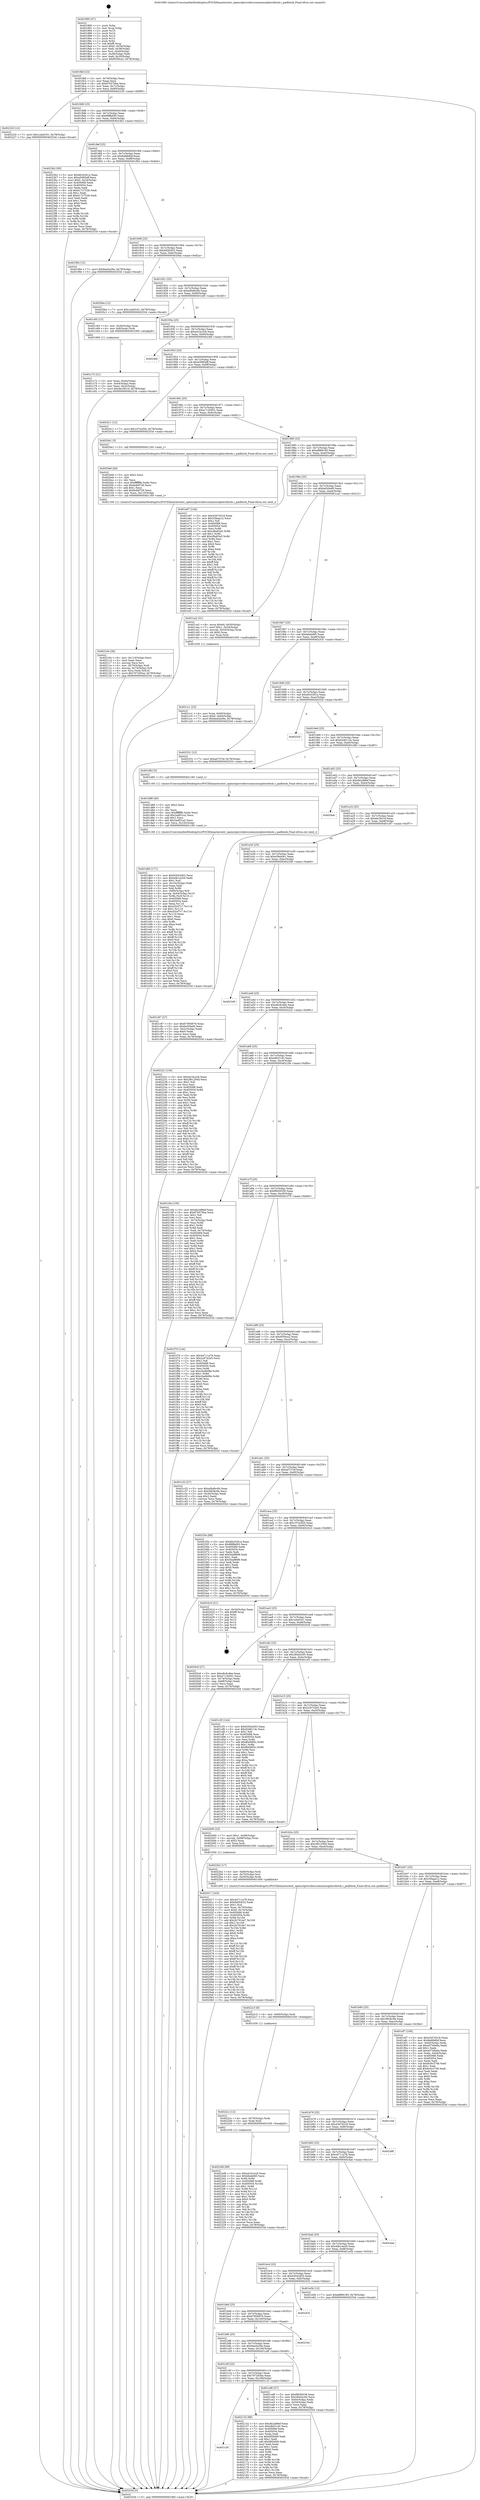 digraph "0x401890" {
  label = "0x401890 (/mnt/c/Users/mathe/Desktop/tcc/POCII/binaries/extr_opensslproviderscommonciphersblock.c_padblock_Final-ollvm.out::main(0))"
  labelloc = "t"
  node[shape=record]

  Entry [label="",width=0.3,height=0.3,shape=circle,fillcolor=black,style=filled]
  "0x4018bf" [label="{
     0x4018bf [23]\l
     | [instrs]\l
     &nbsp;&nbsp;0x4018bf \<+3\>: mov -0x78(%rbp),%eax\l
     &nbsp;&nbsp;0x4018c2 \<+2\>: mov %eax,%ecx\l
     &nbsp;&nbsp;0x4018c4 \<+6\>: sub $0x87b576ba,%ecx\l
     &nbsp;&nbsp;0x4018ca \<+3\>: mov %eax,-0x7c(%rbp)\l
     &nbsp;&nbsp;0x4018cd \<+3\>: mov %ecx,-0x80(%rbp)\l
     &nbsp;&nbsp;0x4018d0 \<+6\>: je 0000000000402220 \<main+0x990\>\l
  }"]
  "0x402220" [label="{
     0x402220 [12]\l
     | [instrs]\l
     &nbsp;&nbsp;0x402220 \<+7\>: movl $0x1a4ef161,-0x78(%rbp)\l
     &nbsp;&nbsp;0x402227 \<+5\>: jmp 000000000040253d \<main+0xcad\>\l
  }"]
  "0x4018d6" [label="{
     0x4018d6 [25]\l
     | [instrs]\l
     &nbsp;&nbsp;0x4018d6 \<+5\>: jmp 00000000004018db \<main+0x4b\>\l
     &nbsp;&nbsp;0x4018db \<+3\>: mov -0x7c(%rbp),%eax\l
     &nbsp;&nbsp;0x4018de \<+5\>: sub $0x88ffa693,%eax\l
     &nbsp;&nbsp;0x4018e3 \<+6\>: mov %eax,-0x84(%rbp)\l
     &nbsp;&nbsp;0x4018e9 \<+6\>: je 00000000004023b2 \<main+0xb22\>\l
  }"]
  Exit [label="",width=0.3,height=0.3,shape=circle,fillcolor=black,style=filled,peripheries=2]
  "0x4023b2" [label="{
     0x4023b2 [95]\l
     | [instrs]\l
     &nbsp;&nbsp;0x4023b2 \<+5\>: mov $0xd0c0281a,%eax\l
     &nbsp;&nbsp;0x4023b7 \<+5\>: mov $0xa5685eff,%ecx\l
     &nbsp;&nbsp;0x4023bc \<+7\>: movl $0x0,-0x34(%rbp)\l
     &nbsp;&nbsp;0x4023c3 \<+7\>: mov 0x405068,%edx\l
     &nbsp;&nbsp;0x4023ca \<+7\>: mov 0x405054,%esi\l
     &nbsp;&nbsp;0x4023d1 \<+2\>: mov %edx,%edi\l
     &nbsp;&nbsp;0x4023d3 \<+6\>: sub $0xb172752b,%edi\l
     &nbsp;&nbsp;0x4023d9 \<+3\>: sub $0x1,%edi\l
     &nbsp;&nbsp;0x4023dc \<+6\>: add $0xb172752b,%edi\l
     &nbsp;&nbsp;0x4023e2 \<+3\>: imul %edi,%edx\l
     &nbsp;&nbsp;0x4023e5 \<+3\>: and $0x1,%edx\l
     &nbsp;&nbsp;0x4023e8 \<+3\>: cmp $0x0,%edx\l
     &nbsp;&nbsp;0x4023eb \<+4\>: sete %r8b\l
     &nbsp;&nbsp;0x4023ef \<+3\>: cmp $0xa,%esi\l
     &nbsp;&nbsp;0x4023f2 \<+4\>: setl %r9b\l
     &nbsp;&nbsp;0x4023f6 \<+3\>: mov %r8b,%r10b\l
     &nbsp;&nbsp;0x4023f9 \<+3\>: and %r9b,%r10b\l
     &nbsp;&nbsp;0x4023fc \<+3\>: xor %r9b,%r8b\l
     &nbsp;&nbsp;0x4023ff \<+3\>: or %r8b,%r10b\l
     &nbsp;&nbsp;0x402402 \<+4\>: test $0x1,%r10b\l
     &nbsp;&nbsp;0x402406 \<+3\>: cmovne %ecx,%eax\l
     &nbsp;&nbsp;0x402409 \<+3\>: mov %eax,-0x78(%rbp)\l
     &nbsp;&nbsp;0x40240c \<+5\>: jmp 000000000040253d \<main+0xcad\>\l
  }"]
  "0x4018ef" [label="{
     0x4018ef [25]\l
     | [instrs]\l
     &nbsp;&nbsp;0x4018ef \<+5\>: jmp 00000000004018f4 \<main+0x64\>\l
     &nbsp;&nbsp;0x4018f4 \<+3\>: mov -0x7c(%rbp),%eax\l
     &nbsp;&nbsp;0x4018f7 \<+5\>: sub $0x8afdb6bf,%eax\l
     &nbsp;&nbsp;0x4018fc \<+6\>: mov %eax,-0x88(%rbp)\l
     &nbsp;&nbsp;0x401902 \<+6\>: je 0000000000401f64 \<main+0x6d4\>\l
  }"]
  "0x4022d8" [label="{
     0x4022d8 [89]\l
     | [instrs]\l
     &nbsp;&nbsp;0x4022d8 \<+5\>: mov $0xa41bc2c8,%eax\l
     &nbsp;&nbsp;0x4022dd \<+5\>: mov $0xbfa4efd5,%ecx\l
     &nbsp;&nbsp;0x4022e2 \<+3\>: xor %r8d,%r8d\l
     &nbsp;&nbsp;0x4022e5 \<+8\>: mov 0x405068,%r9d\l
     &nbsp;&nbsp;0x4022ed \<+8\>: mov 0x405054,%r10d\l
     &nbsp;&nbsp;0x4022f5 \<+4\>: sub $0x1,%r8d\l
     &nbsp;&nbsp;0x4022f9 \<+3\>: mov %r9d,%r11d\l
     &nbsp;&nbsp;0x4022fc \<+3\>: add %r8d,%r11d\l
     &nbsp;&nbsp;0x4022ff \<+4\>: imul %r11d,%r9d\l
     &nbsp;&nbsp;0x402303 \<+4\>: and $0x1,%r9d\l
     &nbsp;&nbsp;0x402307 \<+4\>: cmp $0x0,%r9d\l
     &nbsp;&nbsp;0x40230b \<+3\>: sete %bl\l
     &nbsp;&nbsp;0x40230e \<+4\>: cmp $0xa,%r10d\l
     &nbsp;&nbsp;0x402312 \<+4\>: setl %r14b\l
     &nbsp;&nbsp;0x402316 \<+3\>: mov %bl,%r15b\l
     &nbsp;&nbsp;0x402319 \<+3\>: and %r14b,%r15b\l
     &nbsp;&nbsp;0x40231c \<+3\>: xor %r14b,%bl\l
     &nbsp;&nbsp;0x40231f \<+3\>: or %bl,%r15b\l
     &nbsp;&nbsp;0x402322 \<+4\>: test $0x1,%r15b\l
     &nbsp;&nbsp;0x402326 \<+3\>: cmovne %ecx,%eax\l
     &nbsp;&nbsp;0x402329 \<+3\>: mov %eax,-0x78(%rbp)\l
     &nbsp;&nbsp;0x40232c \<+5\>: jmp 000000000040253d \<main+0xcad\>\l
  }"]
  "0x401f64" [label="{
     0x401f64 [12]\l
     | [instrs]\l
     &nbsp;&nbsp;0x401f64 \<+7\>: movl $0x6ea5a29e,-0x78(%rbp)\l
     &nbsp;&nbsp;0x401f6b \<+5\>: jmp 000000000040253d \<main+0xcad\>\l
  }"]
  "0x401908" [label="{
     0x401908 [25]\l
     | [instrs]\l
     &nbsp;&nbsp;0x401908 \<+5\>: jmp 000000000040190d \<main+0x7d\>\l
     &nbsp;&nbsp;0x40190d \<+3\>: mov -0x7c(%rbp),%eax\l
     &nbsp;&nbsp;0x401910 \<+5\>: sub $0x9d2fc632,%eax\l
     &nbsp;&nbsp;0x401915 \<+6\>: mov %eax,-0x8c(%rbp)\l
     &nbsp;&nbsp;0x40191b \<+6\>: je 00000000004020ba \<main+0x82a\>\l
  }"]
  "0x4022cc" [label="{
     0x4022cc [12]\l
     | [instrs]\l
     &nbsp;&nbsp;0x4022cc \<+4\>: mov -0x70(%rbp),%rdx\l
     &nbsp;&nbsp;0x4022d0 \<+3\>: mov %rdx,%rdi\l
     &nbsp;&nbsp;0x4022d3 \<+5\>: call 0000000000401030 \<free@plt\>\l
     | [calls]\l
     &nbsp;&nbsp;0x401030 \{1\} (unknown)\l
  }"]
  "0x4020ba" [label="{
     0x4020ba [12]\l
     | [instrs]\l
     &nbsp;&nbsp;0x4020ba \<+7\>: movl $0x1a4ef161,-0x78(%rbp)\l
     &nbsp;&nbsp;0x4020c1 \<+5\>: jmp 000000000040253d \<main+0xcad\>\l
  }"]
  "0x401921" [label="{
     0x401921 [25]\l
     | [instrs]\l
     &nbsp;&nbsp;0x401921 \<+5\>: jmp 0000000000401926 \<main+0x96\>\l
     &nbsp;&nbsp;0x401926 \<+3\>: mov -0x7c(%rbp),%eax\l
     &nbsp;&nbsp;0x401929 \<+5\>: sub $0xa0bdbc0b,%eax\l
     &nbsp;&nbsp;0x40192e \<+6\>: mov %eax,-0x90(%rbp)\l
     &nbsp;&nbsp;0x401934 \<+6\>: je 0000000000401c65 \<main+0x3d5\>\l
  }"]
  "0x4022c3" [label="{
     0x4022c3 [9]\l
     | [instrs]\l
     &nbsp;&nbsp;0x4022c3 \<+4\>: mov -0x60(%rbp),%rdi\l
     &nbsp;&nbsp;0x4022c7 \<+5\>: call 0000000000401030 \<free@plt\>\l
     | [calls]\l
     &nbsp;&nbsp;0x401030 \{1\} (unknown)\l
  }"]
  "0x401c65" [label="{
     0x401c65 [13]\l
     | [instrs]\l
     &nbsp;&nbsp;0x401c65 \<+4\>: mov -0x40(%rbp),%rax\l
     &nbsp;&nbsp;0x401c69 \<+4\>: mov 0x8(%rax),%rdi\l
     &nbsp;&nbsp;0x401c6d \<+5\>: call 0000000000401060 \<atoi@plt\>\l
     | [calls]\l
     &nbsp;&nbsp;0x401060 \{1\} (unknown)\l
  }"]
  "0x40193a" [label="{
     0x40193a [25]\l
     | [instrs]\l
     &nbsp;&nbsp;0x40193a \<+5\>: jmp 000000000040193f \<main+0xaf\>\l
     &nbsp;&nbsp;0x40193f \<+3\>: mov -0x7c(%rbp),%eax\l
     &nbsp;&nbsp;0x401942 \<+5\>: sub $0xa41bc2c8,%eax\l
     &nbsp;&nbsp;0x401947 \<+6\>: mov %eax,-0x94(%rbp)\l
     &nbsp;&nbsp;0x40194d \<+6\>: je 00000000004024fd \<main+0xc6d\>\l
  }"]
  "0x401c28" [label="{
     0x401c28\l
  }", style=dashed]
  "0x4024fd" [label="{
     0x4024fd\l
  }", style=dashed]
  "0x401953" [label="{
     0x401953 [25]\l
     | [instrs]\l
     &nbsp;&nbsp;0x401953 \<+5\>: jmp 0000000000401958 \<main+0xc8\>\l
     &nbsp;&nbsp;0x401958 \<+3\>: mov -0x7c(%rbp),%eax\l
     &nbsp;&nbsp;0x40195b \<+5\>: sub $0xa5685eff,%eax\l
     &nbsp;&nbsp;0x401960 \<+6\>: mov %eax,-0x98(%rbp)\l
     &nbsp;&nbsp;0x401966 \<+6\>: je 0000000000402411 \<main+0xb81\>\l
  }"]
  "0x402132" [label="{
     0x402132 [88]\l
     | [instrs]\l
     &nbsp;&nbsp;0x402132 \<+5\>: mov $0xdb2a88ef,%eax\l
     &nbsp;&nbsp;0x402137 \<+5\>: mov $0xe8d31cfc,%ecx\l
     &nbsp;&nbsp;0x40213c \<+7\>: mov 0x405068,%edx\l
     &nbsp;&nbsp;0x402143 \<+7\>: mov 0x405054,%esi\l
     &nbsp;&nbsp;0x40214a \<+2\>: mov %edx,%edi\l
     &nbsp;&nbsp;0x40214c \<+6\>: sub $0x685bf49,%edi\l
     &nbsp;&nbsp;0x402152 \<+3\>: sub $0x1,%edi\l
     &nbsp;&nbsp;0x402155 \<+6\>: add $0x685bf49,%edi\l
     &nbsp;&nbsp;0x40215b \<+3\>: imul %edi,%edx\l
     &nbsp;&nbsp;0x40215e \<+3\>: and $0x1,%edx\l
     &nbsp;&nbsp;0x402161 \<+3\>: cmp $0x0,%edx\l
     &nbsp;&nbsp;0x402164 \<+4\>: sete %r8b\l
     &nbsp;&nbsp;0x402168 \<+3\>: cmp $0xa,%esi\l
     &nbsp;&nbsp;0x40216b \<+4\>: setl %r9b\l
     &nbsp;&nbsp;0x40216f \<+3\>: mov %r8b,%r10b\l
     &nbsp;&nbsp;0x402172 \<+3\>: and %r9b,%r10b\l
     &nbsp;&nbsp;0x402175 \<+3\>: xor %r9b,%r8b\l
     &nbsp;&nbsp;0x402178 \<+3\>: or %r8b,%r10b\l
     &nbsp;&nbsp;0x40217b \<+4\>: test $0x1,%r10b\l
     &nbsp;&nbsp;0x40217f \<+3\>: cmovne %ecx,%eax\l
     &nbsp;&nbsp;0x402182 \<+3\>: mov %eax,-0x78(%rbp)\l
     &nbsp;&nbsp;0x402185 \<+5\>: jmp 000000000040253d \<main+0xcad\>\l
  }"]
  "0x402411" [label="{
     0x402411 [12]\l
     | [instrs]\l
     &nbsp;&nbsp;0x402411 \<+7\>: movl $0x107a2f2b,-0x78(%rbp)\l
     &nbsp;&nbsp;0x402418 \<+5\>: jmp 000000000040253d \<main+0xcad\>\l
  }"]
  "0x40196c" [label="{
     0x40196c [25]\l
     | [instrs]\l
     &nbsp;&nbsp;0x40196c \<+5\>: jmp 0000000000401971 \<main+0xe1\>\l
     &nbsp;&nbsp;0x401971 \<+3\>: mov -0x7c(%rbp),%eax\l
     &nbsp;&nbsp;0x401974 \<+5\>: sub $0xa712b501,%eax\l
     &nbsp;&nbsp;0x401979 \<+6\>: mov %eax,-0x9c(%rbp)\l
     &nbsp;&nbsp;0x40197f \<+6\>: je 00000000004020e1 \<main+0x851\>\l
  }"]
  "0x40210e" [label="{
     0x40210e [36]\l
     | [instrs]\l
     &nbsp;&nbsp;0x40210e \<+6\>: mov -0x110(%rbp),%ecx\l
     &nbsp;&nbsp;0x402114 \<+3\>: imul %eax,%ecx\l
     &nbsp;&nbsp;0x402117 \<+3\>: movslq %ecx,%rsi\l
     &nbsp;&nbsp;0x40211a \<+4\>: mov -0x70(%rbp),%rdi\l
     &nbsp;&nbsp;0x40211e \<+4\>: movslq -0x74(%rbp),%r8\l
     &nbsp;&nbsp;0x402122 \<+4\>: mov %rsi,(%rdi,%r8,8)\l
     &nbsp;&nbsp;0x402126 \<+7\>: movl $0x707293ee,-0x78(%rbp)\l
     &nbsp;&nbsp;0x40212d \<+5\>: jmp 000000000040253d \<main+0xcad\>\l
  }"]
  "0x4020e1" [label="{
     0x4020e1 [5]\l
     | [instrs]\l
     &nbsp;&nbsp;0x4020e1 \<+5\>: call 0000000000401160 \<next_i\>\l
     | [calls]\l
     &nbsp;&nbsp;0x401160 \{1\} (/mnt/c/Users/mathe/Desktop/tcc/POCII/binaries/extr_opensslproviderscommonciphersblock.c_padblock_Final-ollvm.out::next_i)\l
  }"]
  "0x401985" [label="{
     0x401985 [25]\l
     | [instrs]\l
     &nbsp;&nbsp;0x401985 \<+5\>: jmp 000000000040198a \<main+0xfa\>\l
     &nbsp;&nbsp;0x40198a \<+3\>: mov -0x7c(%rbp),%eax\l
     &nbsp;&nbsp;0x40198d \<+5\>: sub $0xaf889185,%eax\l
     &nbsp;&nbsp;0x401992 \<+6\>: mov %eax,-0xa0(%rbp)\l
     &nbsp;&nbsp;0x401998 \<+6\>: je 0000000000401e67 \<main+0x5d7\>\l
  }"]
  "0x4020e6" [label="{
     0x4020e6 [40]\l
     | [instrs]\l
     &nbsp;&nbsp;0x4020e6 \<+5\>: mov $0x2,%ecx\l
     &nbsp;&nbsp;0x4020eb \<+1\>: cltd\l
     &nbsp;&nbsp;0x4020ec \<+2\>: idiv %ecx\l
     &nbsp;&nbsp;0x4020ee \<+6\>: imul $0xfffffffe,%edx,%ecx\l
     &nbsp;&nbsp;0x4020f4 \<+6\>: sub $0xfa4bf726,%ecx\l
     &nbsp;&nbsp;0x4020fa \<+3\>: add $0x1,%ecx\l
     &nbsp;&nbsp;0x4020fd \<+6\>: add $0xfa4bf726,%ecx\l
     &nbsp;&nbsp;0x402103 \<+6\>: mov %ecx,-0x110(%rbp)\l
     &nbsp;&nbsp;0x402109 \<+5\>: call 0000000000401160 \<next_i\>\l
     | [calls]\l
     &nbsp;&nbsp;0x401160 \{1\} (/mnt/c/Users/mathe/Desktop/tcc/POCII/binaries/extr_opensslproviderscommonciphersblock.c_padblock_Final-ollvm.out::next_i)\l
  }"]
  "0x401e67" [label="{
     0x401e67 [144]\l
     | [instrs]\l
     &nbsp;&nbsp;0x401e67 \<+5\>: mov $0x43d7d318,%eax\l
     &nbsp;&nbsp;0x401e6c \<+5\>: mov $0x35faaa12,%ecx\l
     &nbsp;&nbsp;0x401e71 \<+2\>: mov $0x1,%dl\l
     &nbsp;&nbsp;0x401e73 \<+7\>: mov 0x405068,%esi\l
     &nbsp;&nbsp;0x401e7a \<+7\>: mov 0x405054,%edi\l
     &nbsp;&nbsp;0x401e81 \<+3\>: mov %esi,%r8d\l
     &nbsp;&nbsp;0x401e84 \<+7\>: sub $0xcf6a83a5,%r8d\l
     &nbsp;&nbsp;0x401e8b \<+4\>: sub $0x1,%r8d\l
     &nbsp;&nbsp;0x401e8f \<+7\>: add $0xcf6a83a5,%r8d\l
     &nbsp;&nbsp;0x401e96 \<+4\>: imul %r8d,%esi\l
     &nbsp;&nbsp;0x401e9a \<+3\>: and $0x1,%esi\l
     &nbsp;&nbsp;0x401e9d \<+3\>: cmp $0x0,%esi\l
     &nbsp;&nbsp;0x401ea0 \<+4\>: sete %r9b\l
     &nbsp;&nbsp;0x401ea4 \<+3\>: cmp $0xa,%edi\l
     &nbsp;&nbsp;0x401ea7 \<+4\>: setl %r10b\l
     &nbsp;&nbsp;0x401eab \<+3\>: mov %r9b,%r11b\l
     &nbsp;&nbsp;0x401eae \<+4\>: xor $0xff,%r11b\l
     &nbsp;&nbsp;0x401eb2 \<+3\>: mov %r10b,%bl\l
     &nbsp;&nbsp;0x401eb5 \<+3\>: xor $0xff,%bl\l
     &nbsp;&nbsp;0x401eb8 \<+3\>: xor $0x1,%dl\l
     &nbsp;&nbsp;0x401ebb \<+3\>: mov %r11b,%r14b\l
     &nbsp;&nbsp;0x401ebe \<+4\>: and $0xff,%r14b\l
     &nbsp;&nbsp;0x401ec2 \<+3\>: and %dl,%r9b\l
     &nbsp;&nbsp;0x401ec5 \<+3\>: mov %bl,%r15b\l
     &nbsp;&nbsp;0x401ec8 \<+4\>: and $0xff,%r15b\l
     &nbsp;&nbsp;0x401ecc \<+3\>: and %dl,%r10b\l
     &nbsp;&nbsp;0x401ecf \<+3\>: or %r9b,%r14b\l
     &nbsp;&nbsp;0x401ed2 \<+3\>: or %r10b,%r15b\l
     &nbsp;&nbsp;0x401ed5 \<+3\>: xor %r15b,%r14b\l
     &nbsp;&nbsp;0x401ed8 \<+3\>: or %bl,%r11b\l
     &nbsp;&nbsp;0x401edb \<+4\>: xor $0xff,%r11b\l
     &nbsp;&nbsp;0x401edf \<+3\>: or $0x1,%dl\l
     &nbsp;&nbsp;0x401ee2 \<+3\>: and %dl,%r11b\l
     &nbsp;&nbsp;0x401ee5 \<+3\>: or %r11b,%r14b\l
     &nbsp;&nbsp;0x401ee8 \<+4\>: test $0x1,%r14b\l
     &nbsp;&nbsp;0x401eec \<+3\>: cmovne %ecx,%eax\l
     &nbsp;&nbsp;0x401eef \<+3\>: mov %eax,-0x78(%rbp)\l
     &nbsp;&nbsp;0x401ef2 \<+5\>: jmp 000000000040253d \<main+0xcad\>\l
  }"]
  "0x40199e" [label="{
     0x40199e [25]\l
     | [instrs]\l
     &nbsp;&nbsp;0x40199e \<+5\>: jmp 00000000004019a3 \<main+0x113\>\l
     &nbsp;&nbsp;0x4019a3 \<+3\>: mov -0x7c(%rbp),%eax\l
     &nbsp;&nbsp;0x4019a6 \<+5\>: sub $0xbe504ef0,%eax\l
     &nbsp;&nbsp;0x4019ab \<+6\>: mov %eax,-0xa4(%rbp)\l
     &nbsp;&nbsp;0x4019b1 \<+6\>: je 0000000000401ca2 \<main+0x412\>\l
  }"]
  "0x402017" [label="{
     0x402017 [163]\l
     | [instrs]\l
     &nbsp;&nbsp;0x402017 \<+5\>: mov $0x44711a78,%ecx\l
     &nbsp;&nbsp;0x40201c \<+5\>: mov $0x9d2fc632,%edx\l
     &nbsp;&nbsp;0x402021 \<+3\>: mov $0x1,%sil\l
     &nbsp;&nbsp;0x402024 \<+4\>: mov %rax,-0x70(%rbp)\l
     &nbsp;&nbsp;0x402028 \<+7\>: movl $0x0,-0x74(%rbp)\l
     &nbsp;&nbsp;0x40202f \<+8\>: mov 0x405068,%r8d\l
     &nbsp;&nbsp;0x402037 \<+8\>: mov 0x405054,%r9d\l
     &nbsp;&nbsp;0x40203f \<+3\>: mov %r8d,%r10d\l
     &nbsp;&nbsp;0x402042 \<+7\>: add $0x2b791de7,%r10d\l
     &nbsp;&nbsp;0x402049 \<+4\>: sub $0x1,%r10d\l
     &nbsp;&nbsp;0x40204d \<+7\>: sub $0x2b791de7,%r10d\l
     &nbsp;&nbsp;0x402054 \<+4\>: imul %r10d,%r8d\l
     &nbsp;&nbsp;0x402058 \<+4\>: and $0x1,%r8d\l
     &nbsp;&nbsp;0x40205c \<+4\>: cmp $0x0,%r8d\l
     &nbsp;&nbsp;0x402060 \<+4\>: sete %r11b\l
     &nbsp;&nbsp;0x402064 \<+4\>: cmp $0xa,%r9d\l
     &nbsp;&nbsp;0x402068 \<+3\>: setl %bl\l
     &nbsp;&nbsp;0x40206b \<+3\>: mov %r11b,%r14b\l
     &nbsp;&nbsp;0x40206e \<+4\>: xor $0xff,%r14b\l
     &nbsp;&nbsp;0x402072 \<+3\>: mov %bl,%r15b\l
     &nbsp;&nbsp;0x402075 \<+4\>: xor $0xff,%r15b\l
     &nbsp;&nbsp;0x402079 \<+4\>: xor $0x1,%sil\l
     &nbsp;&nbsp;0x40207d \<+3\>: mov %r14b,%r12b\l
     &nbsp;&nbsp;0x402080 \<+4\>: and $0xff,%r12b\l
     &nbsp;&nbsp;0x402084 \<+3\>: and %sil,%r11b\l
     &nbsp;&nbsp;0x402087 \<+3\>: mov %r15b,%r13b\l
     &nbsp;&nbsp;0x40208a \<+4\>: and $0xff,%r13b\l
     &nbsp;&nbsp;0x40208e \<+3\>: and %sil,%bl\l
     &nbsp;&nbsp;0x402091 \<+3\>: or %r11b,%r12b\l
     &nbsp;&nbsp;0x402094 \<+3\>: or %bl,%r13b\l
     &nbsp;&nbsp;0x402097 \<+3\>: xor %r13b,%r12b\l
     &nbsp;&nbsp;0x40209a \<+3\>: or %r15b,%r14b\l
     &nbsp;&nbsp;0x40209d \<+4\>: xor $0xff,%r14b\l
     &nbsp;&nbsp;0x4020a1 \<+4\>: or $0x1,%sil\l
     &nbsp;&nbsp;0x4020a5 \<+3\>: and %sil,%r14b\l
     &nbsp;&nbsp;0x4020a8 \<+3\>: or %r14b,%r12b\l
     &nbsp;&nbsp;0x4020ab \<+4\>: test $0x1,%r12b\l
     &nbsp;&nbsp;0x4020af \<+3\>: cmovne %edx,%ecx\l
     &nbsp;&nbsp;0x4020b2 \<+3\>: mov %ecx,-0x78(%rbp)\l
     &nbsp;&nbsp;0x4020b5 \<+5\>: jmp 000000000040253d \<main+0xcad\>\l
  }"]
  "0x401ca2" [label="{
     0x401ca2 [31]\l
     | [instrs]\l
     &nbsp;&nbsp;0x401ca2 \<+8\>: movq $0x64,-0x50(%rbp)\l
     &nbsp;&nbsp;0x401caa \<+7\>: movl $0x1,-0x54(%rbp)\l
     &nbsp;&nbsp;0x401cb1 \<+4\>: movslq -0x54(%rbp),%rax\l
     &nbsp;&nbsp;0x401cb5 \<+4\>: shl $0x0,%rax\l
     &nbsp;&nbsp;0x401cb9 \<+3\>: mov %rax,%rdi\l
     &nbsp;&nbsp;0x401cbc \<+5\>: call 0000000000401050 \<malloc@plt\>\l
     | [calls]\l
     &nbsp;&nbsp;0x401050 \{1\} (unknown)\l
  }"]
  "0x4019b7" [label="{
     0x4019b7 [25]\l
     | [instrs]\l
     &nbsp;&nbsp;0x4019b7 \<+5\>: jmp 00000000004019bc \<main+0x12c\>\l
     &nbsp;&nbsp;0x4019bc \<+3\>: mov -0x7c(%rbp),%eax\l
     &nbsp;&nbsp;0x4019bf \<+5\>: sub $0xbfa4efd5,%eax\l
     &nbsp;&nbsp;0x4019c4 \<+6\>: mov %eax,-0xa8(%rbp)\l
     &nbsp;&nbsp;0x4019ca \<+6\>: je 0000000000402331 \<main+0xaa1\>\l
  }"]
  "0x401db0" [label="{
     0x401db0 [171]\l
     | [instrs]\l
     &nbsp;&nbsp;0x401db0 \<+5\>: mov $0x63042d03,%ecx\l
     &nbsp;&nbsp;0x401db5 \<+5\>: mov $0x4db1ee26,%edx\l
     &nbsp;&nbsp;0x401dba \<+3\>: mov $0x1,%sil\l
     &nbsp;&nbsp;0x401dbd \<+6\>: mov -0x10c(%rbp),%edi\l
     &nbsp;&nbsp;0x401dc3 \<+3\>: imul %eax,%edi\l
     &nbsp;&nbsp;0x401dc6 \<+3\>: mov %dil,%r8b\l
     &nbsp;&nbsp;0x401dc9 \<+4\>: mov -0x60(%rbp),%r9\l
     &nbsp;&nbsp;0x401dcd \<+4\>: movslq -0x64(%rbp),%r10\l
     &nbsp;&nbsp;0x401dd1 \<+4\>: mov %r8b,(%r9,%r10,1)\l
     &nbsp;&nbsp;0x401dd5 \<+7\>: mov 0x405068,%eax\l
     &nbsp;&nbsp;0x401ddc \<+7\>: mov 0x405054,%edi\l
     &nbsp;&nbsp;0x401de3 \<+3\>: mov %eax,%r11d\l
     &nbsp;&nbsp;0x401de6 \<+7\>: add $0xc02cf7c7,%r11d\l
     &nbsp;&nbsp;0x401ded \<+4\>: sub $0x1,%r11d\l
     &nbsp;&nbsp;0x401df1 \<+7\>: sub $0xc02cf7c7,%r11d\l
     &nbsp;&nbsp;0x401df8 \<+4\>: imul %r11d,%eax\l
     &nbsp;&nbsp;0x401dfc \<+3\>: and $0x1,%eax\l
     &nbsp;&nbsp;0x401dff \<+3\>: cmp $0x0,%eax\l
     &nbsp;&nbsp;0x401e02 \<+4\>: sete %r8b\l
     &nbsp;&nbsp;0x401e06 \<+3\>: cmp $0xa,%edi\l
     &nbsp;&nbsp;0x401e09 \<+3\>: setl %bl\l
     &nbsp;&nbsp;0x401e0c \<+3\>: mov %r8b,%r14b\l
     &nbsp;&nbsp;0x401e0f \<+4\>: xor $0xff,%r14b\l
     &nbsp;&nbsp;0x401e13 \<+3\>: mov %bl,%r15b\l
     &nbsp;&nbsp;0x401e16 \<+4\>: xor $0xff,%r15b\l
     &nbsp;&nbsp;0x401e1a \<+4\>: xor $0x0,%sil\l
     &nbsp;&nbsp;0x401e1e \<+3\>: mov %r14b,%r12b\l
     &nbsp;&nbsp;0x401e21 \<+4\>: and $0x0,%r12b\l
     &nbsp;&nbsp;0x401e25 \<+3\>: and %sil,%r8b\l
     &nbsp;&nbsp;0x401e28 \<+3\>: mov %r15b,%r13b\l
     &nbsp;&nbsp;0x401e2b \<+4\>: and $0x0,%r13b\l
     &nbsp;&nbsp;0x401e2f \<+3\>: and %sil,%bl\l
     &nbsp;&nbsp;0x401e32 \<+3\>: or %r8b,%r12b\l
     &nbsp;&nbsp;0x401e35 \<+3\>: or %bl,%r13b\l
     &nbsp;&nbsp;0x401e38 \<+3\>: xor %r13b,%r12b\l
     &nbsp;&nbsp;0x401e3b \<+3\>: or %r15b,%r14b\l
     &nbsp;&nbsp;0x401e3e \<+4\>: xor $0xff,%r14b\l
     &nbsp;&nbsp;0x401e42 \<+4\>: or $0x0,%sil\l
     &nbsp;&nbsp;0x401e46 \<+3\>: and %sil,%r14b\l
     &nbsp;&nbsp;0x401e49 \<+3\>: or %r14b,%r12b\l
     &nbsp;&nbsp;0x401e4c \<+4\>: test $0x1,%r12b\l
     &nbsp;&nbsp;0x401e50 \<+3\>: cmovne %edx,%ecx\l
     &nbsp;&nbsp;0x401e53 \<+3\>: mov %ecx,-0x78(%rbp)\l
     &nbsp;&nbsp;0x401e56 \<+5\>: jmp 000000000040253d \<main+0xcad\>\l
  }"]
  "0x402331" [label="{
     0x402331 [12]\l
     | [instrs]\l
     &nbsp;&nbsp;0x402331 \<+7\>: movl $0xad737ef,-0x78(%rbp)\l
     &nbsp;&nbsp;0x402338 \<+5\>: jmp 000000000040253d \<main+0xcad\>\l
  }"]
  "0x4019d0" [label="{
     0x4019d0 [25]\l
     | [instrs]\l
     &nbsp;&nbsp;0x4019d0 \<+5\>: jmp 00000000004019d5 \<main+0x145\>\l
     &nbsp;&nbsp;0x4019d5 \<+3\>: mov -0x7c(%rbp),%eax\l
     &nbsp;&nbsp;0x4019d8 \<+5\>: sub $0xd0c0281a,%eax\l
     &nbsp;&nbsp;0x4019dd \<+6\>: mov %eax,-0xac(%rbp)\l
     &nbsp;&nbsp;0x4019e3 \<+6\>: je 000000000040252f \<main+0xc9f\>\l
  }"]
  "0x401d88" [label="{
     0x401d88 [40]\l
     | [instrs]\l
     &nbsp;&nbsp;0x401d88 \<+5\>: mov $0x2,%ecx\l
     &nbsp;&nbsp;0x401d8d \<+1\>: cltd\l
     &nbsp;&nbsp;0x401d8e \<+2\>: idiv %ecx\l
     &nbsp;&nbsp;0x401d90 \<+6\>: imul $0xfffffffe,%edx,%ecx\l
     &nbsp;&nbsp;0x401d96 \<+6\>: sub $0x2adf31a2,%ecx\l
     &nbsp;&nbsp;0x401d9c \<+3\>: add $0x1,%ecx\l
     &nbsp;&nbsp;0x401d9f \<+6\>: add $0x2adf31a2,%ecx\l
     &nbsp;&nbsp;0x401da5 \<+6\>: mov %ecx,-0x10c(%rbp)\l
     &nbsp;&nbsp;0x401dab \<+5\>: call 0000000000401160 \<next_i\>\l
     | [calls]\l
     &nbsp;&nbsp;0x401160 \{1\} (/mnt/c/Users/mathe/Desktop/tcc/POCII/binaries/extr_opensslproviderscommonciphersblock.c_padblock_Final-ollvm.out::next_i)\l
  }"]
  "0x40252f" [label="{
     0x40252f\l
  }", style=dashed]
  "0x4019e9" [label="{
     0x4019e9 [25]\l
     | [instrs]\l
     &nbsp;&nbsp;0x4019e9 \<+5\>: jmp 00000000004019ee \<main+0x15e\>\l
     &nbsp;&nbsp;0x4019ee \<+3\>: mov -0x7c(%rbp),%eax\l
     &nbsp;&nbsp;0x4019f1 \<+5\>: sub $0xd2d8114c,%eax\l
     &nbsp;&nbsp;0x4019f6 \<+6\>: mov %eax,-0xb0(%rbp)\l
     &nbsp;&nbsp;0x4019fc \<+6\>: je 0000000000401d83 \<main+0x4f3\>\l
  }"]
  "0x401c0f" [label="{
     0x401c0f [25]\l
     | [instrs]\l
     &nbsp;&nbsp;0x401c0f \<+5\>: jmp 0000000000401c14 \<main+0x384\>\l
     &nbsp;&nbsp;0x401c14 \<+3\>: mov -0x7c(%rbp),%eax\l
     &nbsp;&nbsp;0x401c17 \<+5\>: sub $0x707293ee,%eax\l
     &nbsp;&nbsp;0x401c1c \<+6\>: mov %eax,-0x108(%rbp)\l
     &nbsp;&nbsp;0x401c22 \<+6\>: je 0000000000402132 \<main+0x8a2\>\l
  }"]
  "0x401d83" [label="{
     0x401d83 [5]\l
     | [instrs]\l
     &nbsp;&nbsp;0x401d83 \<+5\>: call 0000000000401160 \<next_i\>\l
     | [calls]\l
     &nbsp;&nbsp;0x401160 \{1\} (/mnt/c/Users/mathe/Desktop/tcc/POCII/binaries/extr_opensslproviderscommonciphersblock.c_padblock_Final-ollvm.out::next_i)\l
  }"]
  "0x401a02" [label="{
     0x401a02 [25]\l
     | [instrs]\l
     &nbsp;&nbsp;0x401a02 \<+5\>: jmp 0000000000401a07 \<main+0x177\>\l
     &nbsp;&nbsp;0x401a07 \<+3\>: mov -0x7c(%rbp),%eax\l
     &nbsp;&nbsp;0x401a0a \<+5\>: sub $0xdb2a88ef,%eax\l
     &nbsp;&nbsp;0x401a0f \<+6\>: mov %eax,-0xb4(%rbp)\l
     &nbsp;&nbsp;0x401a15 \<+6\>: je 00000000004024dc \<main+0xc4c\>\l
  }"]
  "0x401cd8" [label="{
     0x401cd8 [27]\l
     | [instrs]\l
     &nbsp;&nbsp;0x401cd8 \<+5\>: mov $0xf9b56538,%eax\l
     &nbsp;&nbsp;0x401cdd \<+5\>: mov $0x284d2c65,%ecx\l
     &nbsp;&nbsp;0x401ce2 \<+3\>: mov -0x64(%rbp),%edx\l
     &nbsp;&nbsp;0x401ce5 \<+3\>: cmp -0x54(%rbp),%edx\l
     &nbsp;&nbsp;0x401ce8 \<+3\>: cmovl %ecx,%eax\l
     &nbsp;&nbsp;0x401ceb \<+3\>: mov %eax,-0x78(%rbp)\l
     &nbsp;&nbsp;0x401cee \<+5\>: jmp 000000000040253d \<main+0xcad\>\l
  }"]
  "0x4024dc" [label="{
     0x4024dc\l
  }", style=dashed]
  "0x401a1b" [label="{
     0x401a1b [25]\l
     | [instrs]\l
     &nbsp;&nbsp;0x401a1b \<+5\>: jmp 0000000000401a20 \<main+0x190\>\l
     &nbsp;&nbsp;0x401a20 \<+3\>: mov -0x7c(%rbp),%eax\l
     &nbsp;&nbsp;0x401a23 \<+5\>: sub $0xdec561cf,%eax\l
     &nbsp;&nbsp;0x401a28 \<+6\>: mov %eax,-0xb8(%rbp)\l
     &nbsp;&nbsp;0x401a2e \<+6\>: je 0000000000401c87 \<main+0x3f7\>\l
  }"]
  "0x401bf6" [label="{
     0x401bf6 [25]\l
     | [instrs]\l
     &nbsp;&nbsp;0x401bf6 \<+5\>: jmp 0000000000401bfb \<main+0x36b\>\l
     &nbsp;&nbsp;0x401bfb \<+3\>: mov -0x7c(%rbp),%eax\l
     &nbsp;&nbsp;0x401bfe \<+5\>: sub $0x6ea5a29e,%eax\l
     &nbsp;&nbsp;0x401c03 \<+6\>: mov %eax,-0x104(%rbp)\l
     &nbsp;&nbsp;0x401c09 \<+6\>: je 0000000000401cd8 \<main+0x448\>\l
  }"]
  "0x401c87" [label="{
     0x401c87 [27]\l
     | [instrs]\l
     &nbsp;&nbsp;0x401c87 \<+5\>: mov $0x67856876,%eax\l
     &nbsp;&nbsp;0x401c8c \<+5\>: mov $0xbe504ef0,%ecx\l
     &nbsp;&nbsp;0x401c91 \<+3\>: mov -0x2c(%rbp),%edx\l
     &nbsp;&nbsp;0x401c94 \<+3\>: cmp $0x0,%edx\l
     &nbsp;&nbsp;0x401c97 \<+3\>: cmove %ecx,%eax\l
     &nbsp;&nbsp;0x401c9a \<+3\>: mov %eax,-0x78(%rbp)\l
     &nbsp;&nbsp;0x401c9d \<+5\>: jmp 000000000040253d \<main+0xcad\>\l
  }"]
  "0x401a34" [label="{
     0x401a34 [25]\l
     | [instrs]\l
     &nbsp;&nbsp;0x401a34 \<+5\>: jmp 0000000000401a39 \<main+0x1a9\>\l
     &nbsp;&nbsp;0x401a39 \<+3\>: mov -0x7c(%rbp),%eax\l
     &nbsp;&nbsp;0x401a3c \<+5\>: sub $0xe5fe40e1,%eax\l
     &nbsp;&nbsp;0x401a41 \<+6\>: mov %eax,-0xbc(%rbp)\l
     &nbsp;&nbsp;0x401a47 \<+6\>: je 0000000000402349 \<main+0xab9\>\l
  }"]
  "0x40233d" [label="{
     0x40233d\l
  }", style=dashed]
  "0x402349" [label="{
     0x402349\l
  }", style=dashed]
  "0x401a4d" [label="{
     0x401a4d [25]\l
     | [instrs]\l
     &nbsp;&nbsp;0x401a4d \<+5\>: jmp 0000000000401a52 \<main+0x1c2\>\l
     &nbsp;&nbsp;0x401a52 \<+3\>: mov -0x7c(%rbp),%eax\l
     &nbsp;&nbsp;0x401a55 \<+5\>: sub $0xe8c9c4be,%eax\l
     &nbsp;&nbsp;0x401a5a \<+6\>: mov %eax,-0xc0(%rbp)\l
     &nbsp;&nbsp;0x401a60 \<+6\>: je 000000000040222c \<main+0x99c\>\l
  }"]
  "0x401bdd" [label="{
     0x401bdd [25]\l
     | [instrs]\l
     &nbsp;&nbsp;0x401bdd \<+5\>: jmp 0000000000401be2 \<main+0x352\>\l
     &nbsp;&nbsp;0x401be2 \<+3\>: mov -0x7c(%rbp),%eax\l
     &nbsp;&nbsp;0x401be5 \<+5\>: sub $0x67856876,%eax\l
     &nbsp;&nbsp;0x401bea \<+6\>: mov %eax,-0x100(%rbp)\l
     &nbsp;&nbsp;0x401bf0 \<+6\>: je 000000000040233d \<main+0xaad\>\l
  }"]
  "0x40222c" [label="{
     0x40222c [134]\l
     | [instrs]\l
     &nbsp;&nbsp;0x40222c \<+5\>: mov $0xa41bc2c8,%eax\l
     &nbsp;&nbsp;0x402231 \<+5\>: mov $0x2f61200d,%ecx\l
     &nbsp;&nbsp;0x402236 \<+2\>: mov $0x1,%dl\l
     &nbsp;&nbsp;0x402238 \<+2\>: xor %esi,%esi\l
     &nbsp;&nbsp;0x40223a \<+7\>: mov 0x405068,%edi\l
     &nbsp;&nbsp;0x402241 \<+8\>: mov 0x405054,%r8d\l
     &nbsp;&nbsp;0x402249 \<+3\>: sub $0x1,%esi\l
     &nbsp;&nbsp;0x40224c \<+3\>: mov %edi,%r9d\l
     &nbsp;&nbsp;0x40224f \<+3\>: add %esi,%r9d\l
     &nbsp;&nbsp;0x402252 \<+4\>: imul %r9d,%edi\l
     &nbsp;&nbsp;0x402256 \<+3\>: and $0x1,%edi\l
     &nbsp;&nbsp;0x402259 \<+3\>: cmp $0x0,%edi\l
     &nbsp;&nbsp;0x40225c \<+4\>: sete %r10b\l
     &nbsp;&nbsp;0x402260 \<+4\>: cmp $0xa,%r8d\l
     &nbsp;&nbsp;0x402264 \<+4\>: setl %r11b\l
     &nbsp;&nbsp;0x402268 \<+3\>: mov %r10b,%bl\l
     &nbsp;&nbsp;0x40226b \<+3\>: xor $0xff,%bl\l
     &nbsp;&nbsp;0x40226e \<+3\>: mov %r11b,%r14b\l
     &nbsp;&nbsp;0x402271 \<+4\>: xor $0xff,%r14b\l
     &nbsp;&nbsp;0x402275 \<+3\>: xor $0x0,%dl\l
     &nbsp;&nbsp;0x402278 \<+3\>: mov %bl,%r15b\l
     &nbsp;&nbsp;0x40227b \<+4\>: and $0x0,%r15b\l
     &nbsp;&nbsp;0x40227f \<+3\>: and %dl,%r10b\l
     &nbsp;&nbsp;0x402282 \<+3\>: mov %r14b,%r12b\l
     &nbsp;&nbsp;0x402285 \<+4\>: and $0x0,%r12b\l
     &nbsp;&nbsp;0x402289 \<+3\>: and %dl,%r11b\l
     &nbsp;&nbsp;0x40228c \<+3\>: or %r10b,%r15b\l
     &nbsp;&nbsp;0x40228f \<+3\>: or %r11b,%r12b\l
     &nbsp;&nbsp;0x402292 \<+3\>: xor %r12b,%r15b\l
     &nbsp;&nbsp;0x402295 \<+3\>: or %r14b,%bl\l
     &nbsp;&nbsp;0x402298 \<+3\>: xor $0xff,%bl\l
     &nbsp;&nbsp;0x40229b \<+3\>: or $0x0,%dl\l
     &nbsp;&nbsp;0x40229e \<+2\>: and %dl,%bl\l
     &nbsp;&nbsp;0x4022a0 \<+3\>: or %bl,%r15b\l
     &nbsp;&nbsp;0x4022a3 \<+4\>: test $0x1,%r15b\l
     &nbsp;&nbsp;0x4022a7 \<+3\>: cmovne %ecx,%eax\l
     &nbsp;&nbsp;0x4022aa \<+3\>: mov %eax,-0x78(%rbp)\l
     &nbsp;&nbsp;0x4022ad \<+5\>: jmp 000000000040253d \<main+0xcad\>\l
  }"]
  "0x401a66" [label="{
     0x401a66 [25]\l
     | [instrs]\l
     &nbsp;&nbsp;0x401a66 \<+5\>: jmp 0000000000401a6b \<main+0x1db\>\l
     &nbsp;&nbsp;0x401a6b \<+3\>: mov -0x7c(%rbp),%eax\l
     &nbsp;&nbsp;0x401a6e \<+5\>: sub $0xe8d31cfc,%eax\l
     &nbsp;&nbsp;0x401a73 \<+6\>: mov %eax,-0xc4(%rbp)\l
     &nbsp;&nbsp;0x401a79 \<+6\>: je 000000000040218a \<main+0x8fa\>\l
  }"]
  "0x402432" [label="{
     0x402432\l
  }", style=dashed]
  "0x40218a" [label="{
     0x40218a [150]\l
     | [instrs]\l
     &nbsp;&nbsp;0x40218a \<+5\>: mov $0xdb2a88ef,%eax\l
     &nbsp;&nbsp;0x40218f \<+5\>: mov $0x87b576ba,%ecx\l
     &nbsp;&nbsp;0x402194 \<+2\>: mov $0x1,%dl\l
     &nbsp;&nbsp;0x402196 \<+2\>: xor %esi,%esi\l
     &nbsp;&nbsp;0x402198 \<+3\>: mov -0x74(%rbp),%edi\l
     &nbsp;&nbsp;0x40219b \<+3\>: mov %esi,%r8d\l
     &nbsp;&nbsp;0x40219e \<+4\>: sub $0x1,%r8d\l
     &nbsp;&nbsp;0x4021a2 \<+3\>: sub %r8d,%edi\l
     &nbsp;&nbsp;0x4021a5 \<+3\>: mov %edi,-0x74(%rbp)\l
     &nbsp;&nbsp;0x4021a8 \<+7\>: mov 0x405068,%edi\l
     &nbsp;&nbsp;0x4021af \<+8\>: mov 0x405054,%r8d\l
     &nbsp;&nbsp;0x4021b7 \<+3\>: sub $0x1,%esi\l
     &nbsp;&nbsp;0x4021ba \<+3\>: mov %edi,%r9d\l
     &nbsp;&nbsp;0x4021bd \<+3\>: add %esi,%r9d\l
     &nbsp;&nbsp;0x4021c0 \<+4\>: imul %r9d,%edi\l
     &nbsp;&nbsp;0x4021c4 \<+3\>: and $0x1,%edi\l
     &nbsp;&nbsp;0x4021c7 \<+3\>: cmp $0x0,%edi\l
     &nbsp;&nbsp;0x4021ca \<+4\>: sete %r10b\l
     &nbsp;&nbsp;0x4021ce \<+4\>: cmp $0xa,%r8d\l
     &nbsp;&nbsp;0x4021d2 \<+4\>: setl %r11b\l
     &nbsp;&nbsp;0x4021d6 \<+3\>: mov %r10b,%bl\l
     &nbsp;&nbsp;0x4021d9 \<+3\>: xor $0xff,%bl\l
     &nbsp;&nbsp;0x4021dc \<+3\>: mov %r11b,%r14b\l
     &nbsp;&nbsp;0x4021df \<+4\>: xor $0xff,%r14b\l
     &nbsp;&nbsp;0x4021e3 \<+3\>: xor $0x0,%dl\l
     &nbsp;&nbsp;0x4021e6 \<+3\>: mov %bl,%r15b\l
     &nbsp;&nbsp;0x4021e9 \<+4\>: and $0x0,%r15b\l
     &nbsp;&nbsp;0x4021ed \<+3\>: and %dl,%r10b\l
     &nbsp;&nbsp;0x4021f0 \<+3\>: mov %r14b,%r12b\l
     &nbsp;&nbsp;0x4021f3 \<+4\>: and $0x0,%r12b\l
     &nbsp;&nbsp;0x4021f7 \<+3\>: and %dl,%r11b\l
     &nbsp;&nbsp;0x4021fa \<+3\>: or %r10b,%r15b\l
     &nbsp;&nbsp;0x4021fd \<+3\>: or %r11b,%r12b\l
     &nbsp;&nbsp;0x402200 \<+3\>: xor %r12b,%r15b\l
     &nbsp;&nbsp;0x402203 \<+3\>: or %r14b,%bl\l
     &nbsp;&nbsp;0x402206 \<+3\>: xor $0xff,%bl\l
     &nbsp;&nbsp;0x402209 \<+3\>: or $0x0,%dl\l
     &nbsp;&nbsp;0x40220c \<+2\>: and %dl,%bl\l
     &nbsp;&nbsp;0x40220e \<+3\>: or %bl,%r15b\l
     &nbsp;&nbsp;0x402211 \<+4\>: test $0x1,%r15b\l
     &nbsp;&nbsp;0x402215 \<+3\>: cmovne %ecx,%eax\l
     &nbsp;&nbsp;0x402218 \<+3\>: mov %eax,-0x78(%rbp)\l
     &nbsp;&nbsp;0x40221b \<+5\>: jmp 000000000040253d \<main+0xcad\>\l
  }"]
  "0x401a7f" [label="{
     0x401a7f [25]\l
     | [instrs]\l
     &nbsp;&nbsp;0x401a7f \<+5\>: jmp 0000000000401a84 \<main+0x1f4\>\l
     &nbsp;&nbsp;0x401a84 \<+3\>: mov -0x7c(%rbp),%eax\l
     &nbsp;&nbsp;0x401a87 \<+5\>: sub $0xf9b56538,%eax\l
     &nbsp;&nbsp;0x401a8c \<+6\>: mov %eax,-0xc8(%rbp)\l
     &nbsp;&nbsp;0x401a92 \<+6\>: je 0000000000401f70 \<main+0x6e0\>\l
  }"]
  "0x401bc4" [label="{
     0x401bc4 [25]\l
     | [instrs]\l
     &nbsp;&nbsp;0x401bc4 \<+5\>: jmp 0000000000401bc9 \<main+0x339\>\l
     &nbsp;&nbsp;0x401bc9 \<+3\>: mov -0x7c(%rbp),%eax\l
     &nbsp;&nbsp;0x401bcc \<+5\>: sub $0x63042d03,%eax\l
     &nbsp;&nbsp;0x401bd1 \<+6\>: mov %eax,-0xfc(%rbp)\l
     &nbsp;&nbsp;0x401bd7 \<+6\>: je 0000000000402432 \<main+0xba2\>\l
  }"]
  "0x401f70" [label="{
     0x401f70 [144]\l
     | [instrs]\l
     &nbsp;&nbsp;0x401f70 \<+5\>: mov $0x44711a78,%eax\l
     &nbsp;&nbsp;0x401f75 \<+5\>: mov $0x2c9742e5,%ecx\l
     &nbsp;&nbsp;0x401f7a \<+2\>: mov $0x1,%dl\l
     &nbsp;&nbsp;0x401f7c \<+7\>: mov 0x405068,%esi\l
     &nbsp;&nbsp;0x401f83 \<+7\>: mov 0x405054,%edi\l
     &nbsp;&nbsp;0x401f8a \<+3\>: mov %esi,%r8d\l
     &nbsp;&nbsp;0x401f8d \<+7\>: sub $0xc5adb08e,%r8d\l
     &nbsp;&nbsp;0x401f94 \<+4\>: sub $0x1,%r8d\l
     &nbsp;&nbsp;0x401f98 \<+7\>: add $0xc5adb08e,%r8d\l
     &nbsp;&nbsp;0x401f9f \<+4\>: imul %r8d,%esi\l
     &nbsp;&nbsp;0x401fa3 \<+3\>: and $0x1,%esi\l
     &nbsp;&nbsp;0x401fa6 \<+3\>: cmp $0x0,%esi\l
     &nbsp;&nbsp;0x401fa9 \<+4\>: sete %r9b\l
     &nbsp;&nbsp;0x401fad \<+3\>: cmp $0xa,%edi\l
     &nbsp;&nbsp;0x401fb0 \<+4\>: setl %r10b\l
     &nbsp;&nbsp;0x401fb4 \<+3\>: mov %r9b,%r11b\l
     &nbsp;&nbsp;0x401fb7 \<+4\>: xor $0xff,%r11b\l
     &nbsp;&nbsp;0x401fbb \<+3\>: mov %r10b,%bl\l
     &nbsp;&nbsp;0x401fbe \<+3\>: xor $0xff,%bl\l
     &nbsp;&nbsp;0x401fc1 \<+3\>: xor $0x0,%dl\l
     &nbsp;&nbsp;0x401fc4 \<+3\>: mov %r11b,%r14b\l
     &nbsp;&nbsp;0x401fc7 \<+4\>: and $0x0,%r14b\l
     &nbsp;&nbsp;0x401fcb \<+3\>: and %dl,%r9b\l
     &nbsp;&nbsp;0x401fce \<+3\>: mov %bl,%r15b\l
     &nbsp;&nbsp;0x401fd1 \<+4\>: and $0x0,%r15b\l
     &nbsp;&nbsp;0x401fd5 \<+3\>: and %dl,%r10b\l
     &nbsp;&nbsp;0x401fd8 \<+3\>: or %r9b,%r14b\l
     &nbsp;&nbsp;0x401fdb \<+3\>: or %r10b,%r15b\l
     &nbsp;&nbsp;0x401fde \<+3\>: xor %r15b,%r14b\l
     &nbsp;&nbsp;0x401fe1 \<+3\>: or %bl,%r11b\l
     &nbsp;&nbsp;0x401fe4 \<+4\>: xor $0xff,%r11b\l
     &nbsp;&nbsp;0x401fe8 \<+3\>: or $0x0,%dl\l
     &nbsp;&nbsp;0x401feb \<+3\>: and %dl,%r11b\l
     &nbsp;&nbsp;0x401fee \<+3\>: or %r11b,%r14b\l
     &nbsp;&nbsp;0x401ff1 \<+4\>: test $0x1,%r14b\l
     &nbsp;&nbsp;0x401ff5 \<+3\>: cmovne %ecx,%eax\l
     &nbsp;&nbsp;0x401ff8 \<+3\>: mov %eax,-0x78(%rbp)\l
     &nbsp;&nbsp;0x401ffb \<+5\>: jmp 000000000040253d \<main+0xcad\>\l
  }"]
  "0x401a98" [label="{
     0x401a98 [25]\l
     | [instrs]\l
     &nbsp;&nbsp;0x401a98 \<+5\>: jmp 0000000000401a9d \<main+0x20d\>\l
     &nbsp;&nbsp;0x401a9d \<+3\>: mov -0x7c(%rbp),%eax\l
     &nbsp;&nbsp;0x401aa0 \<+5\>: sub $0x9559ca2,%eax\l
     &nbsp;&nbsp;0x401aa5 \<+6\>: mov %eax,-0xcc(%rbp)\l
     &nbsp;&nbsp;0x401aab \<+6\>: je 0000000000401c32 \<main+0x3a2\>\l
  }"]
  "0x401e5b" [label="{
     0x401e5b [12]\l
     | [instrs]\l
     &nbsp;&nbsp;0x401e5b \<+7\>: movl $0xaf889185,-0x78(%rbp)\l
     &nbsp;&nbsp;0x401e62 \<+5\>: jmp 000000000040253d \<main+0xcad\>\l
  }"]
  "0x401c32" [label="{
     0x401c32 [27]\l
     | [instrs]\l
     &nbsp;&nbsp;0x401c32 \<+5\>: mov $0xa0bdbc0b,%eax\l
     &nbsp;&nbsp;0x401c37 \<+5\>: mov $0x3fd3bc9e,%ecx\l
     &nbsp;&nbsp;0x401c3c \<+3\>: mov -0x30(%rbp),%edx\l
     &nbsp;&nbsp;0x401c3f \<+3\>: cmp $0x2,%edx\l
     &nbsp;&nbsp;0x401c42 \<+3\>: cmovne %ecx,%eax\l
     &nbsp;&nbsp;0x401c45 \<+3\>: mov %eax,-0x78(%rbp)\l
     &nbsp;&nbsp;0x401c48 \<+5\>: jmp 000000000040253d \<main+0xcad\>\l
  }"]
  "0x401ab1" [label="{
     0x401ab1 [25]\l
     | [instrs]\l
     &nbsp;&nbsp;0x401ab1 \<+5\>: jmp 0000000000401ab6 \<main+0x226\>\l
     &nbsp;&nbsp;0x401ab6 \<+3\>: mov -0x7c(%rbp),%eax\l
     &nbsp;&nbsp;0x401ab9 \<+5\>: sub $0xad737ef,%eax\l
     &nbsp;&nbsp;0x401abe \<+6\>: mov %eax,-0xd0(%rbp)\l
     &nbsp;&nbsp;0x401ac4 \<+6\>: je 000000000040235a \<main+0xaca\>\l
  }"]
  "0x40253d" [label="{
     0x40253d [5]\l
     | [instrs]\l
     &nbsp;&nbsp;0x40253d \<+5\>: jmp 00000000004018bf \<main+0x2f\>\l
  }"]
  "0x401890" [label="{
     0x401890 [47]\l
     | [instrs]\l
     &nbsp;&nbsp;0x401890 \<+1\>: push %rbp\l
     &nbsp;&nbsp;0x401891 \<+3\>: mov %rsp,%rbp\l
     &nbsp;&nbsp;0x401894 \<+2\>: push %r15\l
     &nbsp;&nbsp;0x401896 \<+2\>: push %r14\l
     &nbsp;&nbsp;0x401898 \<+2\>: push %r13\l
     &nbsp;&nbsp;0x40189a \<+2\>: push %r12\l
     &nbsp;&nbsp;0x40189c \<+1\>: push %rbx\l
     &nbsp;&nbsp;0x40189d \<+7\>: sub $0xf8,%rsp\l
     &nbsp;&nbsp;0x4018a4 \<+7\>: movl $0x0,-0x34(%rbp)\l
     &nbsp;&nbsp;0x4018ab \<+3\>: mov %edi,-0x38(%rbp)\l
     &nbsp;&nbsp;0x4018ae \<+4\>: mov %rsi,-0x40(%rbp)\l
     &nbsp;&nbsp;0x4018b2 \<+3\>: mov -0x38(%rbp),%edi\l
     &nbsp;&nbsp;0x4018b5 \<+3\>: mov %edi,-0x30(%rbp)\l
     &nbsp;&nbsp;0x4018b8 \<+7\>: movl $0x9559ca2,-0x78(%rbp)\l
  }"]
  "0x401c72" [label="{
     0x401c72 [21]\l
     | [instrs]\l
     &nbsp;&nbsp;0x401c72 \<+3\>: mov %eax,-0x44(%rbp)\l
     &nbsp;&nbsp;0x401c75 \<+3\>: mov -0x44(%rbp),%eax\l
     &nbsp;&nbsp;0x401c78 \<+3\>: mov %eax,-0x2c(%rbp)\l
     &nbsp;&nbsp;0x401c7b \<+7\>: movl $0xdec561cf,-0x78(%rbp)\l
     &nbsp;&nbsp;0x401c82 \<+5\>: jmp 000000000040253d \<main+0xcad\>\l
  }"]
  "0x401cc1" [label="{
     0x401cc1 [23]\l
     | [instrs]\l
     &nbsp;&nbsp;0x401cc1 \<+4\>: mov %rax,-0x60(%rbp)\l
     &nbsp;&nbsp;0x401cc5 \<+7\>: movl $0x0,-0x64(%rbp)\l
     &nbsp;&nbsp;0x401ccc \<+7\>: movl $0x6ea5a29e,-0x78(%rbp)\l
     &nbsp;&nbsp;0x401cd3 \<+5\>: jmp 000000000040253d \<main+0xcad\>\l
  }"]
  "0x401bab" [label="{
     0x401bab [25]\l
     | [instrs]\l
     &nbsp;&nbsp;0x401bab \<+5\>: jmp 0000000000401bb0 \<main+0x320\>\l
     &nbsp;&nbsp;0x401bb0 \<+3\>: mov -0x7c(%rbp),%eax\l
     &nbsp;&nbsp;0x401bb3 \<+5\>: sub $0x4db1ee26,%eax\l
     &nbsp;&nbsp;0x401bb8 \<+6\>: mov %eax,-0xf8(%rbp)\l
     &nbsp;&nbsp;0x401bbe \<+6\>: je 0000000000401e5b \<main+0x5cb\>\l
  }"]
  "0x40235a" [label="{
     0x40235a [88]\l
     | [instrs]\l
     &nbsp;&nbsp;0x40235a \<+5\>: mov $0xd0c0281a,%eax\l
     &nbsp;&nbsp;0x40235f \<+5\>: mov $0x88ffa693,%ecx\l
     &nbsp;&nbsp;0x402364 \<+7\>: mov 0x405068,%edx\l
     &nbsp;&nbsp;0x40236b \<+7\>: mov 0x405054,%esi\l
     &nbsp;&nbsp;0x402372 \<+2\>: mov %edx,%edi\l
     &nbsp;&nbsp;0x402374 \<+6\>: add $0x5daf86f8,%edi\l
     &nbsp;&nbsp;0x40237a \<+3\>: sub $0x1,%edi\l
     &nbsp;&nbsp;0x40237d \<+6\>: sub $0x5daf86f8,%edi\l
     &nbsp;&nbsp;0x402383 \<+3\>: imul %edi,%edx\l
     &nbsp;&nbsp;0x402386 \<+3\>: and $0x1,%edx\l
     &nbsp;&nbsp;0x402389 \<+3\>: cmp $0x0,%edx\l
     &nbsp;&nbsp;0x40238c \<+4\>: sete %r8b\l
     &nbsp;&nbsp;0x402390 \<+3\>: cmp $0xa,%esi\l
     &nbsp;&nbsp;0x402393 \<+4\>: setl %r9b\l
     &nbsp;&nbsp;0x402397 \<+3\>: mov %r8b,%r10b\l
     &nbsp;&nbsp;0x40239a \<+3\>: and %r9b,%r10b\l
     &nbsp;&nbsp;0x40239d \<+3\>: xor %r9b,%r8b\l
     &nbsp;&nbsp;0x4023a0 \<+3\>: or %r8b,%r10b\l
     &nbsp;&nbsp;0x4023a3 \<+4\>: test $0x1,%r10b\l
     &nbsp;&nbsp;0x4023a7 \<+3\>: cmovne %ecx,%eax\l
     &nbsp;&nbsp;0x4023aa \<+3\>: mov %eax,-0x78(%rbp)\l
     &nbsp;&nbsp;0x4023ad \<+5\>: jmp 000000000040253d \<main+0xcad\>\l
  }"]
  "0x401aca" [label="{
     0x401aca [25]\l
     | [instrs]\l
     &nbsp;&nbsp;0x401aca \<+5\>: jmp 0000000000401acf \<main+0x23f\>\l
     &nbsp;&nbsp;0x401acf \<+3\>: mov -0x7c(%rbp),%eax\l
     &nbsp;&nbsp;0x401ad2 \<+5\>: sub $0x107a2f2b,%eax\l
     &nbsp;&nbsp;0x401ad7 \<+6\>: mov %eax,-0xd4(%rbp)\l
     &nbsp;&nbsp;0x401add \<+6\>: je 000000000040241d \<main+0xb8d\>\l
  }"]
  "0x4024ae" [label="{
     0x4024ae\l
  }", style=dashed]
  "0x40241d" [label="{
     0x40241d [21]\l
     | [instrs]\l
     &nbsp;&nbsp;0x40241d \<+3\>: mov -0x34(%rbp),%eax\l
     &nbsp;&nbsp;0x402420 \<+7\>: add $0xf8,%rsp\l
     &nbsp;&nbsp;0x402427 \<+1\>: pop %rbx\l
     &nbsp;&nbsp;0x402428 \<+2\>: pop %r12\l
     &nbsp;&nbsp;0x40242a \<+2\>: pop %r13\l
     &nbsp;&nbsp;0x40242c \<+2\>: pop %r14\l
     &nbsp;&nbsp;0x40242e \<+2\>: pop %r15\l
     &nbsp;&nbsp;0x402430 \<+1\>: pop %rbp\l
     &nbsp;&nbsp;0x402431 \<+1\>: ret\l
  }"]
  "0x401ae3" [label="{
     0x401ae3 [25]\l
     | [instrs]\l
     &nbsp;&nbsp;0x401ae3 \<+5\>: jmp 0000000000401ae8 \<main+0x258\>\l
     &nbsp;&nbsp;0x401ae8 \<+3\>: mov -0x7c(%rbp),%eax\l
     &nbsp;&nbsp;0x401aeb \<+5\>: sub $0x1a4ef161,%eax\l
     &nbsp;&nbsp;0x401af0 \<+6\>: mov %eax,-0xd8(%rbp)\l
     &nbsp;&nbsp;0x401af6 \<+6\>: je 00000000004020c6 \<main+0x836\>\l
  }"]
  "0x401b92" [label="{
     0x401b92 [25]\l
     | [instrs]\l
     &nbsp;&nbsp;0x401b92 \<+5\>: jmp 0000000000401b97 \<main+0x307\>\l
     &nbsp;&nbsp;0x401b97 \<+3\>: mov -0x7c(%rbp),%eax\l
     &nbsp;&nbsp;0x401b9a \<+5\>: sub $0x44711a78,%eax\l
     &nbsp;&nbsp;0x401b9f \<+6\>: mov %eax,-0xf4(%rbp)\l
     &nbsp;&nbsp;0x401ba5 \<+6\>: je 00000000004024ae \<main+0xc1e\>\l
  }"]
  "0x4020c6" [label="{
     0x4020c6 [27]\l
     | [instrs]\l
     &nbsp;&nbsp;0x4020c6 \<+5\>: mov $0xe8c9c4be,%eax\l
     &nbsp;&nbsp;0x4020cb \<+5\>: mov $0xa712b501,%ecx\l
     &nbsp;&nbsp;0x4020d0 \<+3\>: mov -0x74(%rbp),%edx\l
     &nbsp;&nbsp;0x4020d3 \<+3\>: cmp -0x68(%rbp),%edx\l
     &nbsp;&nbsp;0x4020d6 \<+3\>: cmovl %ecx,%eax\l
     &nbsp;&nbsp;0x4020d9 \<+3\>: mov %eax,-0x78(%rbp)\l
     &nbsp;&nbsp;0x4020dc \<+5\>: jmp 000000000040253d \<main+0xcad\>\l
  }"]
  "0x401afc" [label="{
     0x401afc [25]\l
     | [instrs]\l
     &nbsp;&nbsp;0x401afc \<+5\>: jmp 0000000000401b01 \<main+0x271\>\l
     &nbsp;&nbsp;0x401b01 \<+3\>: mov -0x7c(%rbp),%eax\l
     &nbsp;&nbsp;0x401b04 \<+5\>: sub $0x284d2c65,%eax\l
     &nbsp;&nbsp;0x401b09 \<+6\>: mov %eax,-0xdc(%rbp)\l
     &nbsp;&nbsp;0x401b0f \<+6\>: je 0000000000401cf3 \<main+0x463\>\l
  }"]
  "0x40248f" [label="{
     0x40248f\l
  }", style=dashed]
  "0x401cf3" [label="{
     0x401cf3 [144]\l
     | [instrs]\l
     &nbsp;&nbsp;0x401cf3 \<+5\>: mov $0x63042d03,%eax\l
     &nbsp;&nbsp;0x401cf8 \<+5\>: mov $0xd2d8114c,%ecx\l
     &nbsp;&nbsp;0x401cfd \<+2\>: mov $0x1,%dl\l
     &nbsp;&nbsp;0x401cff \<+7\>: mov 0x405068,%esi\l
     &nbsp;&nbsp;0x401d06 \<+7\>: mov 0x405054,%edi\l
     &nbsp;&nbsp;0x401d0d \<+3\>: mov %esi,%r8d\l
     &nbsp;&nbsp;0x401d10 \<+7\>: add $0xf6d48f3c,%r8d\l
     &nbsp;&nbsp;0x401d17 \<+4\>: sub $0x1,%r8d\l
     &nbsp;&nbsp;0x401d1b \<+7\>: sub $0xf6d48f3c,%r8d\l
     &nbsp;&nbsp;0x401d22 \<+4\>: imul %r8d,%esi\l
     &nbsp;&nbsp;0x401d26 \<+3\>: and $0x1,%esi\l
     &nbsp;&nbsp;0x401d29 \<+3\>: cmp $0x0,%esi\l
     &nbsp;&nbsp;0x401d2c \<+4\>: sete %r9b\l
     &nbsp;&nbsp;0x401d30 \<+3\>: cmp $0xa,%edi\l
     &nbsp;&nbsp;0x401d33 \<+4\>: setl %r10b\l
     &nbsp;&nbsp;0x401d37 \<+3\>: mov %r9b,%r11b\l
     &nbsp;&nbsp;0x401d3a \<+4\>: xor $0xff,%r11b\l
     &nbsp;&nbsp;0x401d3e \<+3\>: mov %r10b,%bl\l
     &nbsp;&nbsp;0x401d41 \<+3\>: xor $0xff,%bl\l
     &nbsp;&nbsp;0x401d44 \<+3\>: xor $0x0,%dl\l
     &nbsp;&nbsp;0x401d47 \<+3\>: mov %r11b,%r14b\l
     &nbsp;&nbsp;0x401d4a \<+4\>: and $0x0,%r14b\l
     &nbsp;&nbsp;0x401d4e \<+3\>: and %dl,%r9b\l
     &nbsp;&nbsp;0x401d51 \<+3\>: mov %bl,%r15b\l
     &nbsp;&nbsp;0x401d54 \<+4\>: and $0x0,%r15b\l
     &nbsp;&nbsp;0x401d58 \<+3\>: and %dl,%r10b\l
     &nbsp;&nbsp;0x401d5b \<+3\>: or %r9b,%r14b\l
     &nbsp;&nbsp;0x401d5e \<+3\>: or %r10b,%r15b\l
     &nbsp;&nbsp;0x401d61 \<+3\>: xor %r15b,%r14b\l
     &nbsp;&nbsp;0x401d64 \<+3\>: or %bl,%r11b\l
     &nbsp;&nbsp;0x401d67 \<+4\>: xor $0xff,%r11b\l
     &nbsp;&nbsp;0x401d6b \<+3\>: or $0x0,%dl\l
     &nbsp;&nbsp;0x401d6e \<+3\>: and %dl,%r11b\l
     &nbsp;&nbsp;0x401d71 \<+3\>: or %r11b,%r14b\l
     &nbsp;&nbsp;0x401d74 \<+4\>: test $0x1,%r14b\l
     &nbsp;&nbsp;0x401d78 \<+3\>: cmovne %ecx,%eax\l
     &nbsp;&nbsp;0x401d7b \<+3\>: mov %eax,-0x78(%rbp)\l
     &nbsp;&nbsp;0x401d7e \<+5\>: jmp 000000000040253d \<main+0xcad\>\l
  }"]
  "0x401b15" [label="{
     0x401b15 [25]\l
     | [instrs]\l
     &nbsp;&nbsp;0x401b15 \<+5\>: jmp 0000000000401b1a \<main+0x28a\>\l
     &nbsp;&nbsp;0x401b1a \<+3\>: mov -0x7c(%rbp),%eax\l
     &nbsp;&nbsp;0x401b1d \<+5\>: sub $0x2c9742e5,%eax\l
     &nbsp;&nbsp;0x401b22 \<+6\>: mov %eax,-0xe0(%rbp)\l
     &nbsp;&nbsp;0x401b28 \<+6\>: je 0000000000402000 \<main+0x770\>\l
  }"]
  "0x401b79" [label="{
     0x401b79 [25]\l
     | [instrs]\l
     &nbsp;&nbsp;0x401b79 \<+5\>: jmp 0000000000401b7e \<main+0x2ee\>\l
     &nbsp;&nbsp;0x401b7e \<+3\>: mov -0x7c(%rbp),%eax\l
     &nbsp;&nbsp;0x401b81 \<+5\>: sub $0x43d7d318,%eax\l
     &nbsp;&nbsp;0x401b86 \<+6\>: mov %eax,-0xf0(%rbp)\l
     &nbsp;&nbsp;0x401b8c \<+6\>: je 000000000040248f \<main+0xbff\>\l
  }"]
  "0x402000" [label="{
     0x402000 [23]\l
     | [instrs]\l
     &nbsp;&nbsp;0x402000 \<+7\>: movl $0x1,-0x68(%rbp)\l
     &nbsp;&nbsp;0x402007 \<+4\>: movslq -0x68(%rbp),%rax\l
     &nbsp;&nbsp;0x40200b \<+4\>: shl $0x3,%rax\l
     &nbsp;&nbsp;0x40200f \<+3\>: mov %rax,%rdi\l
     &nbsp;&nbsp;0x402012 \<+5\>: call 0000000000401050 \<malloc@plt\>\l
     | [calls]\l
     &nbsp;&nbsp;0x401050 \{1\} (unknown)\l
  }"]
  "0x401b2e" [label="{
     0x401b2e [25]\l
     | [instrs]\l
     &nbsp;&nbsp;0x401b2e \<+5\>: jmp 0000000000401b33 \<main+0x2a3\>\l
     &nbsp;&nbsp;0x401b33 \<+3\>: mov -0x7c(%rbp),%eax\l
     &nbsp;&nbsp;0x401b36 \<+5\>: sub $0x2f61200d,%eax\l
     &nbsp;&nbsp;0x401b3b \<+6\>: mov %eax,-0xe4(%rbp)\l
     &nbsp;&nbsp;0x401b41 \<+6\>: je 00000000004022b2 \<main+0xa22\>\l
  }"]
  "0x401c4d" [label="{
     0x401c4d\l
  }", style=dashed]
  "0x4022b2" [label="{
     0x4022b2 [17]\l
     | [instrs]\l
     &nbsp;&nbsp;0x4022b2 \<+4\>: mov -0x60(%rbp),%rdi\l
     &nbsp;&nbsp;0x4022b6 \<+4\>: mov -0x70(%rbp),%rsi\l
     &nbsp;&nbsp;0x4022ba \<+4\>: mov -0x50(%rbp),%rdx\l
     &nbsp;&nbsp;0x4022be \<+5\>: call 0000000000401400 \<padblock\>\l
     | [calls]\l
     &nbsp;&nbsp;0x401400 \{1\} (/mnt/c/Users/mathe/Desktop/tcc/POCII/binaries/extr_opensslproviderscommonciphersblock.c_padblock_Final-ollvm.out::padblock)\l
  }"]
  "0x401b47" [label="{
     0x401b47 [25]\l
     | [instrs]\l
     &nbsp;&nbsp;0x401b47 \<+5\>: jmp 0000000000401b4c \<main+0x2bc\>\l
     &nbsp;&nbsp;0x401b4c \<+3\>: mov -0x7c(%rbp),%eax\l
     &nbsp;&nbsp;0x401b4f \<+5\>: sub $0x35faaa12,%eax\l
     &nbsp;&nbsp;0x401b54 \<+6\>: mov %eax,-0xe8(%rbp)\l
     &nbsp;&nbsp;0x401b5a \<+6\>: je 0000000000401ef7 \<main+0x667\>\l
  }"]
  "0x401b60" [label="{
     0x401b60 [25]\l
     | [instrs]\l
     &nbsp;&nbsp;0x401b60 \<+5\>: jmp 0000000000401b65 \<main+0x2d5\>\l
     &nbsp;&nbsp;0x401b65 \<+3\>: mov -0x7c(%rbp),%eax\l
     &nbsp;&nbsp;0x401b68 \<+5\>: sub $0x3fd3bc9e,%eax\l
     &nbsp;&nbsp;0x401b6d \<+6\>: mov %eax,-0xec(%rbp)\l
     &nbsp;&nbsp;0x401b73 \<+6\>: je 0000000000401c4d \<main+0x3bd\>\l
  }"]
  "0x401ef7" [label="{
     0x401ef7 [109]\l
     | [instrs]\l
     &nbsp;&nbsp;0x401ef7 \<+5\>: mov $0x43d7d318,%eax\l
     &nbsp;&nbsp;0x401efc \<+5\>: mov $0x8afdb6bf,%ecx\l
     &nbsp;&nbsp;0x401f01 \<+3\>: mov -0x64(%rbp),%edx\l
     &nbsp;&nbsp;0x401f04 \<+6\>: sub $0xe0749a9a,%edx\l
     &nbsp;&nbsp;0x401f0a \<+3\>: add $0x1,%edx\l
     &nbsp;&nbsp;0x401f0d \<+6\>: add $0xe0749a9a,%edx\l
     &nbsp;&nbsp;0x401f13 \<+3\>: mov %edx,-0x64(%rbp)\l
     &nbsp;&nbsp;0x401f16 \<+7\>: mov 0x405068,%edx\l
     &nbsp;&nbsp;0x401f1d \<+7\>: mov 0x405054,%esi\l
     &nbsp;&nbsp;0x401f24 \<+2\>: mov %edx,%edi\l
     &nbsp;&nbsp;0x401f26 \<+6\>: sub $0x6c0c3748,%edi\l
     &nbsp;&nbsp;0x401f2c \<+3\>: sub $0x1,%edi\l
     &nbsp;&nbsp;0x401f2f \<+6\>: add $0x6c0c3748,%edi\l
     &nbsp;&nbsp;0x401f35 \<+3\>: imul %edi,%edx\l
     &nbsp;&nbsp;0x401f38 \<+3\>: and $0x1,%edx\l
     &nbsp;&nbsp;0x401f3b \<+3\>: cmp $0x0,%edx\l
     &nbsp;&nbsp;0x401f3e \<+4\>: sete %r8b\l
     &nbsp;&nbsp;0x401f42 \<+3\>: cmp $0xa,%esi\l
     &nbsp;&nbsp;0x401f45 \<+4\>: setl %r9b\l
     &nbsp;&nbsp;0x401f49 \<+3\>: mov %r8b,%r10b\l
     &nbsp;&nbsp;0x401f4c \<+3\>: and %r9b,%r10b\l
     &nbsp;&nbsp;0x401f4f \<+3\>: xor %r9b,%r8b\l
     &nbsp;&nbsp;0x401f52 \<+3\>: or %r8b,%r10b\l
     &nbsp;&nbsp;0x401f55 \<+4\>: test $0x1,%r10b\l
     &nbsp;&nbsp;0x401f59 \<+3\>: cmovne %ecx,%eax\l
     &nbsp;&nbsp;0x401f5c \<+3\>: mov %eax,-0x78(%rbp)\l
     &nbsp;&nbsp;0x401f5f \<+5\>: jmp 000000000040253d \<main+0xcad\>\l
  }"]
  Entry -> "0x401890" [label=" 1"]
  "0x4018bf" -> "0x402220" [label=" 1"]
  "0x4018bf" -> "0x4018d6" [label=" 27"]
  "0x40241d" -> Exit [label=" 1"]
  "0x4018d6" -> "0x4023b2" [label=" 1"]
  "0x4018d6" -> "0x4018ef" [label=" 26"]
  "0x402411" -> "0x40253d" [label=" 1"]
  "0x4018ef" -> "0x401f64" [label=" 1"]
  "0x4018ef" -> "0x401908" [label=" 25"]
  "0x4023b2" -> "0x40253d" [label=" 1"]
  "0x401908" -> "0x4020ba" [label=" 1"]
  "0x401908" -> "0x401921" [label=" 24"]
  "0x40235a" -> "0x40253d" [label=" 1"]
  "0x401921" -> "0x401c65" [label=" 1"]
  "0x401921" -> "0x40193a" [label=" 23"]
  "0x402331" -> "0x40253d" [label=" 1"]
  "0x40193a" -> "0x4024fd" [label=" 0"]
  "0x40193a" -> "0x401953" [label=" 23"]
  "0x4022d8" -> "0x40253d" [label=" 1"]
  "0x401953" -> "0x402411" [label=" 1"]
  "0x401953" -> "0x40196c" [label=" 22"]
  "0x4022cc" -> "0x4022d8" [label=" 1"]
  "0x40196c" -> "0x4020e1" [label=" 1"]
  "0x40196c" -> "0x401985" [label=" 21"]
  "0x4022b2" -> "0x4022c3" [label=" 1"]
  "0x401985" -> "0x401e67" [label=" 1"]
  "0x401985" -> "0x40199e" [label=" 20"]
  "0x40222c" -> "0x40253d" [label=" 1"]
  "0x40199e" -> "0x401ca2" [label=" 1"]
  "0x40199e" -> "0x4019b7" [label=" 19"]
  "0x402220" -> "0x40253d" [label=" 1"]
  "0x4019b7" -> "0x402331" [label=" 1"]
  "0x4019b7" -> "0x4019d0" [label=" 18"]
  "0x40218a" -> "0x40253d" [label=" 1"]
  "0x4019d0" -> "0x40252f" [label=" 0"]
  "0x4019d0" -> "0x4019e9" [label=" 18"]
  "0x402132" -> "0x40253d" [label=" 1"]
  "0x4019e9" -> "0x401d83" [label=" 1"]
  "0x4019e9" -> "0x401a02" [label=" 17"]
  "0x401c0f" -> "0x401c28" [label=" 0"]
  "0x401a02" -> "0x4024dc" [label=" 0"]
  "0x401a02" -> "0x401a1b" [label=" 17"]
  "0x401c0f" -> "0x402132" [label=" 1"]
  "0x401a1b" -> "0x401c87" [label=" 1"]
  "0x401a1b" -> "0x401a34" [label=" 16"]
  "0x40210e" -> "0x40253d" [label=" 1"]
  "0x401a34" -> "0x402349" [label=" 0"]
  "0x401a34" -> "0x401a4d" [label=" 16"]
  "0x4020e6" -> "0x40210e" [label=" 1"]
  "0x401a4d" -> "0x40222c" [label=" 1"]
  "0x401a4d" -> "0x401a66" [label=" 15"]
  "0x4020c6" -> "0x40253d" [label=" 2"]
  "0x401a66" -> "0x40218a" [label=" 1"]
  "0x401a66" -> "0x401a7f" [label=" 14"]
  "0x4020ba" -> "0x40253d" [label=" 1"]
  "0x401a7f" -> "0x401f70" [label=" 1"]
  "0x401a7f" -> "0x401a98" [label=" 13"]
  "0x402000" -> "0x402017" [label=" 1"]
  "0x401a98" -> "0x401c32" [label=" 1"]
  "0x401a98" -> "0x401ab1" [label=" 12"]
  "0x401c32" -> "0x40253d" [label=" 1"]
  "0x401890" -> "0x4018bf" [label=" 1"]
  "0x40253d" -> "0x4018bf" [label=" 27"]
  "0x401c65" -> "0x401c72" [label=" 1"]
  "0x401c72" -> "0x40253d" [label=" 1"]
  "0x401c87" -> "0x40253d" [label=" 1"]
  "0x401ca2" -> "0x401cc1" [label=" 1"]
  "0x401cc1" -> "0x40253d" [label=" 1"]
  "0x401f70" -> "0x40253d" [label=" 1"]
  "0x401ab1" -> "0x40235a" [label=" 1"]
  "0x401ab1" -> "0x401aca" [label=" 11"]
  "0x401ef7" -> "0x40253d" [label=" 1"]
  "0x401aca" -> "0x40241d" [label=" 1"]
  "0x401aca" -> "0x401ae3" [label=" 10"]
  "0x401e67" -> "0x40253d" [label=" 1"]
  "0x401ae3" -> "0x4020c6" [label=" 2"]
  "0x401ae3" -> "0x401afc" [label=" 8"]
  "0x401db0" -> "0x40253d" [label=" 1"]
  "0x401afc" -> "0x401cf3" [label=" 1"]
  "0x401afc" -> "0x401b15" [label=" 7"]
  "0x401d88" -> "0x401db0" [label=" 1"]
  "0x401b15" -> "0x402000" [label=" 1"]
  "0x401b15" -> "0x401b2e" [label=" 6"]
  "0x401cf3" -> "0x40253d" [label=" 1"]
  "0x401b2e" -> "0x4022b2" [label=" 1"]
  "0x401b2e" -> "0x401b47" [label=" 5"]
  "0x401cd8" -> "0x40253d" [label=" 2"]
  "0x401b47" -> "0x401ef7" [label=" 1"]
  "0x401b47" -> "0x401b60" [label=" 4"]
  "0x401bf6" -> "0x401c0f" [label=" 1"]
  "0x401b60" -> "0x401c4d" [label=" 0"]
  "0x401b60" -> "0x401b79" [label=" 4"]
  "0x401d83" -> "0x401d88" [label=" 1"]
  "0x401b79" -> "0x40248f" [label=" 0"]
  "0x401b79" -> "0x401b92" [label=" 4"]
  "0x401e5b" -> "0x40253d" [label=" 1"]
  "0x401b92" -> "0x4024ae" [label=" 0"]
  "0x401b92" -> "0x401bab" [label=" 4"]
  "0x401f64" -> "0x40253d" [label=" 1"]
  "0x401bab" -> "0x401e5b" [label=" 1"]
  "0x401bab" -> "0x401bc4" [label=" 3"]
  "0x402017" -> "0x40253d" [label=" 1"]
  "0x401bc4" -> "0x402432" [label=" 0"]
  "0x401bc4" -> "0x401bdd" [label=" 3"]
  "0x4020e1" -> "0x4020e6" [label=" 1"]
  "0x401bdd" -> "0x40233d" [label=" 0"]
  "0x401bdd" -> "0x401bf6" [label=" 3"]
  "0x4022c3" -> "0x4022cc" [label=" 1"]
  "0x401bf6" -> "0x401cd8" [label=" 2"]
}

